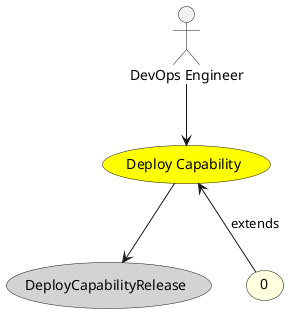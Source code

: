 @startuml


usecase "Deploy Capability" as DeployCapability #yellow

Actor "DevOps Engineer" as DevOpsEngineer

DevOpsEngineer --> DeployCapability



usecase "DeployCapabilityRelease" as DeployCapabilityRelease #lightgrey

DeployCapability --> DeployCapabilityRelease



usecase "0" as 0 #lightyellow

DeployCapability <-- 0 : extends







@enduml
